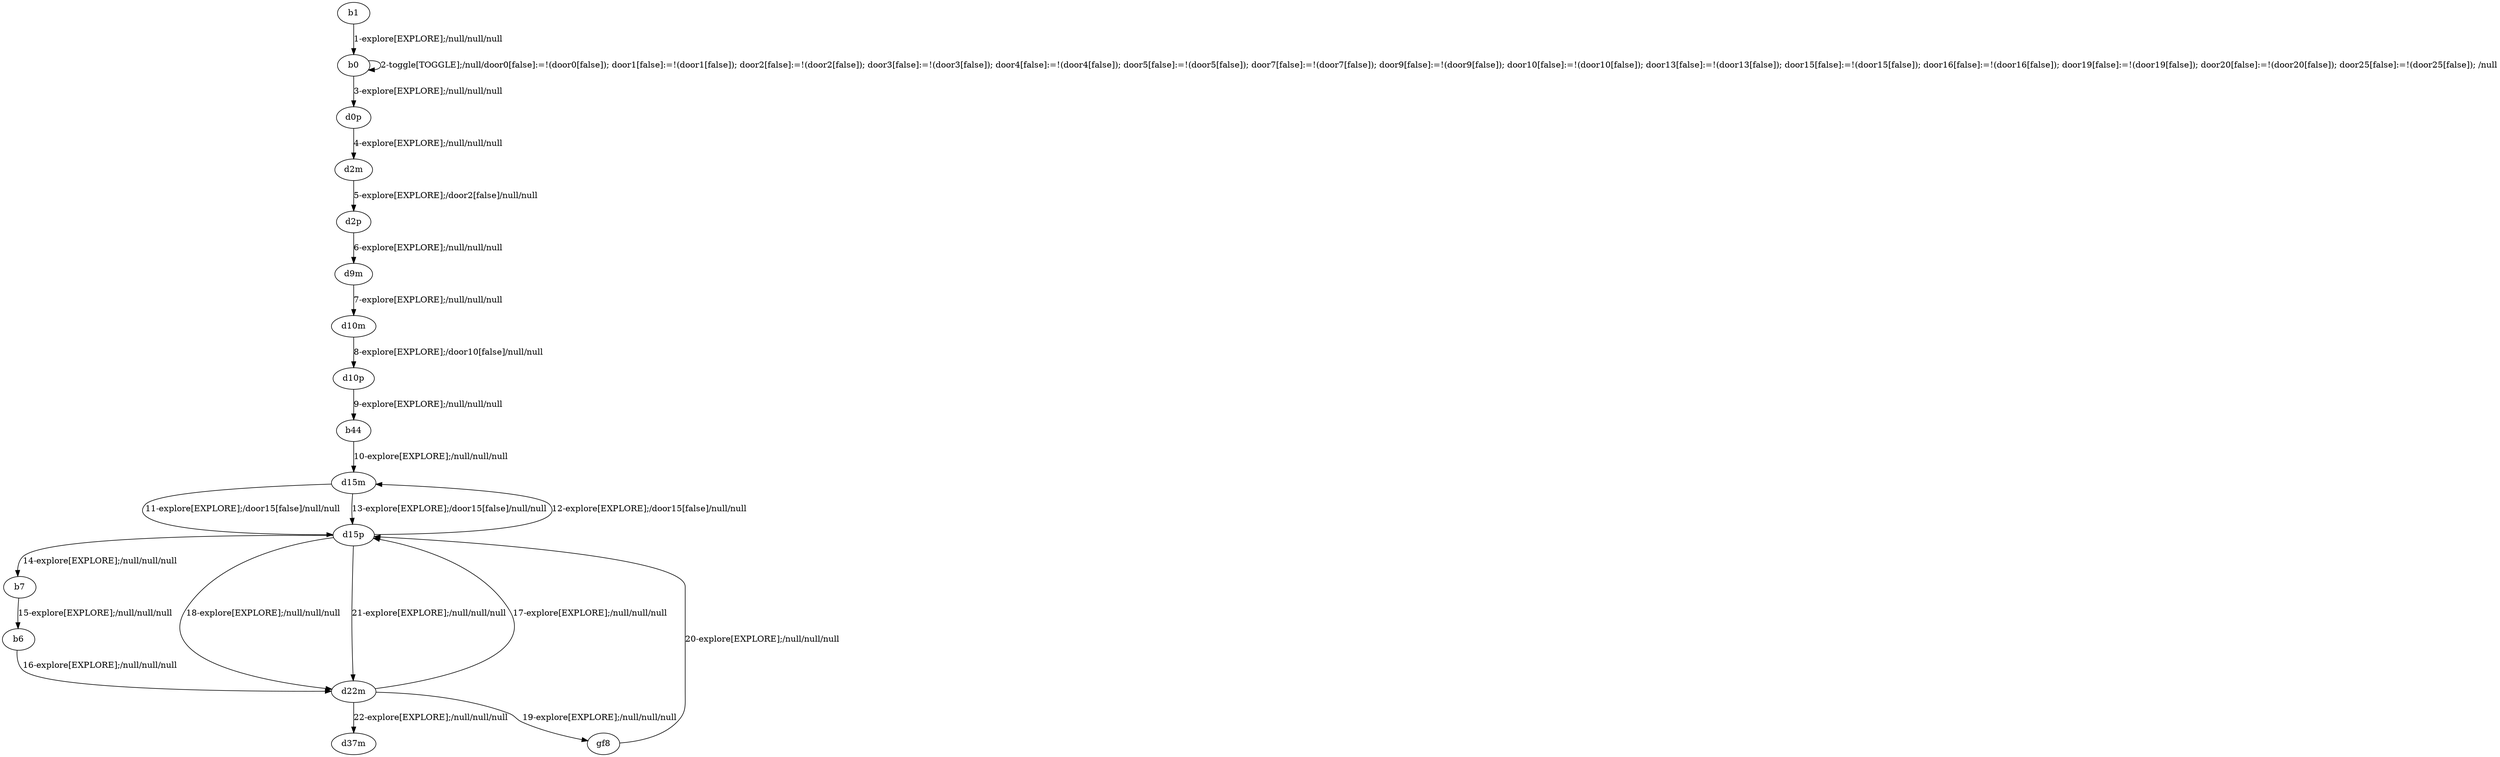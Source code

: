 # Total number of goals covered by this test: 3
# b7 --> b6
# d22m --> d15p
# b6 --> d22m

digraph g {
"b1" -> "b0" [label = "1-explore[EXPLORE];/null/null/null"];
"b0" -> "b0" [label = "2-toggle[TOGGLE];/null/door0[false]:=!(door0[false]); door1[false]:=!(door1[false]); door2[false]:=!(door2[false]); door3[false]:=!(door3[false]); door4[false]:=!(door4[false]); door5[false]:=!(door5[false]); door7[false]:=!(door7[false]); door9[false]:=!(door9[false]); door10[false]:=!(door10[false]); door13[false]:=!(door13[false]); door15[false]:=!(door15[false]); door16[false]:=!(door16[false]); door19[false]:=!(door19[false]); door20[false]:=!(door20[false]); door25[false]:=!(door25[false]); /null"];
"b0" -> "d0p" [label = "3-explore[EXPLORE];/null/null/null"];
"d0p" -> "d2m" [label = "4-explore[EXPLORE];/null/null/null"];
"d2m" -> "d2p" [label = "5-explore[EXPLORE];/door2[false]/null/null"];
"d2p" -> "d9m" [label = "6-explore[EXPLORE];/null/null/null"];
"d9m" -> "d10m" [label = "7-explore[EXPLORE];/null/null/null"];
"d10m" -> "d10p" [label = "8-explore[EXPLORE];/door10[false]/null/null"];
"d10p" -> "b44" [label = "9-explore[EXPLORE];/null/null/null"];
"b44" -> "d15m" [label = "10-explore[EXPLORE];/null/null/null"];
"d15m" -> "d15p" [label = "11-explore[EXPLORE];/door15[false]/null/null"];
"d15p" -> "d15m" [label = "12-explore[EXPLORE];/door15[false]/null/null"];
"d15m" -> "d15p" [label = "13-explore[EXPLORE];/door15[false]/null/null"];
"d15p" -> "b7" [label = "14-explore[EXPLORE];/null/null/null"];
"b7" -> "b6" [label = "15-explore[EXPLORE];/null/null/null"];
"b6" -> "d22m" [label = "16-explore[EXPLORE];/null/null/null"];
"d22m" -> "d15p" [label = "17-explore[EXPLORE];/null/null/null"];
"d15p" -> "d22m" [label = "18-explore[EXPLORE];/null/null/null"];
"d22m" -> "gf8" [label = "19-explore[EXPLORE];/null/null/null"];
"gf8" -> "d15p" [label = "20-explore[EXPLORE];/null/null/null"];
"d15p" -> "d22m" [label = "21-explore[EXPLORE];/null/null/null"];
"d22m" -> "d37m" [label = "22-explore[EXPLORE];/null/null/null"];
}
